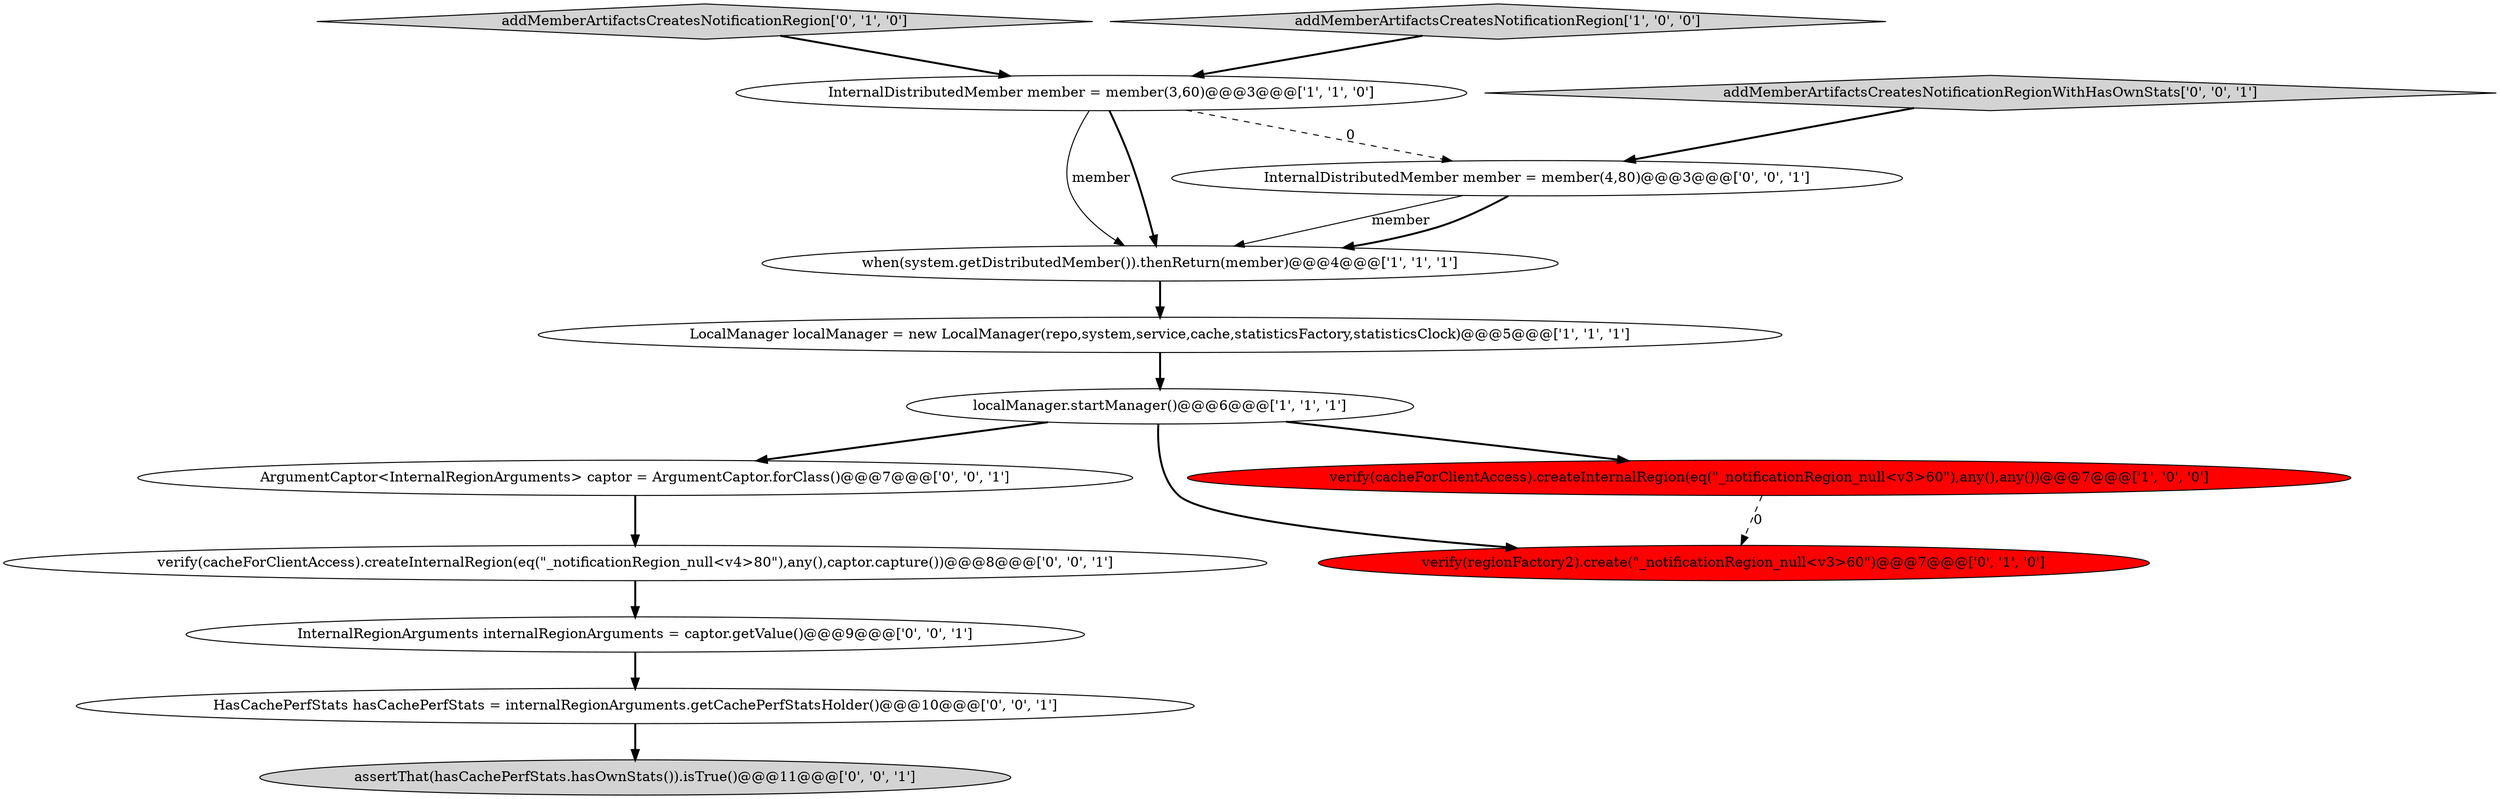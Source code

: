 digraph {
6 [style = filled, label = "addMemberArtifactsCreatesNotificationRegion['0', '1', '0']", fillcolor = lightgray, shape = diamond image = "AAA0AAABBB2BBB"];
9 [style = filled, label = "assertThat(hasCachePerfStats.hasOwnStats()).isTrue()@@@11@@@['0', '0', '1']", fillcolor = lightgray, shape = ellipse image = "AAA0AAABBB3BBB"];
1 [style = filled, label = "LocalManager localManager = new LocalManager(repo,system,service,cache,statisticsFactory,statisticsClock)@@@5@@@['1', '1', '1']", fillcolor = white, shape = ellipse image = "AAA0AAABBB1BBB"];
2 [style = filled, label = "when(system.getDistributedMember()).thenReturn(member)@@@4@@@['1', '1', '1']", fillcolor = white, shape = ellipse image = "AAA0AAABBB1BBB"];
8 [style = filled, label = "InternalDistributedMember member = member(4,80)@@@3@@@['0', '0', '1']", fillcolor = white, shape = ellipse image = "AAA0AAABBB3BBB"];
14 [style = filled, label = "addMemberArtifactsCreatesNotificationRegionWithHasOwnStats['0', '0', '1']", fillcolor = lightgray, shape = diamond image = "AAA0AAABBB3BBB"];
12 [style = filled, label = "ArgumentCaptor<InternalRegionArguments> captor = ArgumentCaptor.forClass()@@@7@@@['0', '0', '1']", fillcolor = white, shape = ellipse image = "AAA0AAABBB3BBB"];
13 [style = filled, label = "verify(cacheForClientAccess).createInternalRegion(eq(\"_notificationRegion_null<v4>80\"),any(),captor.capture())@@@8@@@['0', '0', '1']", fillcolor = white, shape = ellipse image = "AAA0AAABBB3BBB"];
7 [style = filled, label = "verify(regionFactory2).create(\"_notificationRegion_null<v3>60\")@@@7@@@['0', '1', '0']", fillcolor = red, shape = ellipse image = "AAA1AAABBB2BBB"];
0 [style = filled, label = "localManager.startManager()@@@6@@@['1', '1', '1']", fillcolor = white, shape = ellipse image = "AAA0AAABBB1BBB"];
10 [style = filled, label = "InternalRegionArguments internalRegionArguments = captor.getValue()@@@9@@@['0', '0', '1']", fillcolor = white, shape = ellipse image = "AAA0AAABBB3BBB"];
4 [style = filled, label = "verify(cacheForClientAccess).createInternalRegion(eq(\"_notificationRegion_null<v3>60\"),any(),any())@@@7@@@['1', '0', '0']", fillcolor = red, shape = ellipse image = "AAA1AAABBB1BBB"];
5 [style = filled, label = "InternalDistributedMember member = member(3,60)@@@3@@@['1', '1', '0']", fillcolor = white, shape = ellipse image = "AAA0AAABBB1BBB"];
3 [style = filled, label = "addMemberArtifactsCreatesNotificationRegion['1', '0', '0']", fillcolor = lightgray, shape = diamond image = "AAA0AAABBB1BBB"];
11 [style = filled, label = "HasCachePerfStats hasCachePerfStats = internalRegionArguments.getCachePerfStatsHolder()@@@10@@@['0', '0', '1']", fillcolor = white, shape = ellipse image = "AAA0AAABBB3BBB"];
5->8 [style = dashed, label="0"];
13->10 [style = bold, label=""];
12->13 [style = bold, label=""];
5->2 [style = solid, label="member"];
6->5 [style = bold, label=""];
5->2 [style = bold, label=""];
3->5 [style = bold, label=""];
14->8 [style = bold, label=""];
1->0 [style = bold, label=""];
8->2 [style = solid, label="member"];
8->2 [style = bold, label=""];
11->9 [style = bold, label=""];
0->4 [style = bold, label=""];
4->7 [style = dashed, label="0"];
2->1 [style = bold, label=""];
0->12 [style = bold, label=""];
0->7 [style = bold, label=""];
10->11 [style = bold, label=""];
}
